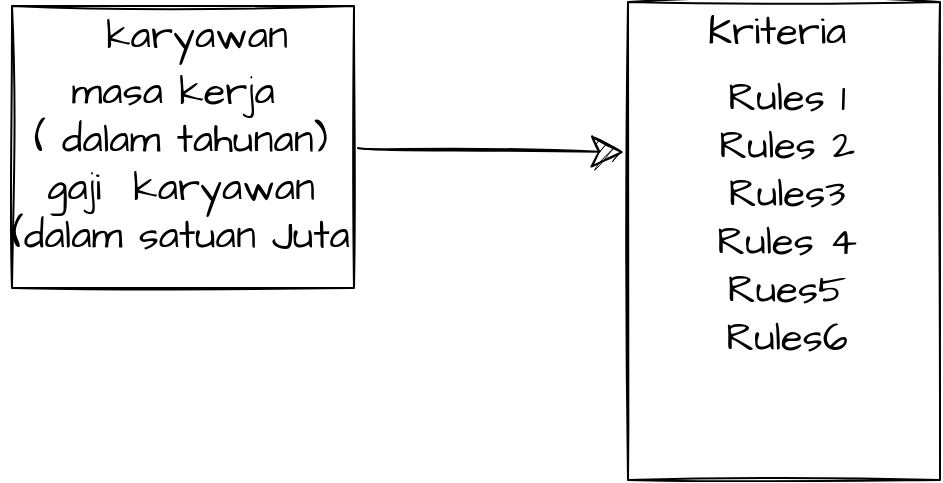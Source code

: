 <mxfile version="16.2.4" type="google"><diagram id="BJs3rYiI8BKDiPHnesZE" name="Page-1"><mxGraphModel dx="1268" dy="888" grid="0" gridSize="10" guides="1" tooltips="1" connect="1" arrows="1" fold="1" page="0" pageScale="1" pageWidth="827" pageHeight="1169" math="0" shadow="0"><root><mxCell id="0"/><mxCell id="1" parent="0"/><mxCell id="8ST5OqcD54nARJ3icEfS-1" value="" style="rounded=0;whiteSpace=wrap;html=1;sketch=1;hachureGap=4;fontFamily=Architects Daughter;fontSource=https%3A%2F%2Ffonts.googleapis.com%2Fcss%3Ffamily%3DArchitects%2BDaughter;fontSize=20;align=left;" vertex="1" parent="1"><mxGeometry x="-188" y="-136" width="171" height="141" as="geometry"/></mxCell><mxCell id="8ST5OqcD54nARJ3icEfS-2" value="karyawan" style="text;html=1;align=center;verticalAlign=middle;resizable=0;points=[];autosize=1;strokeColor=none;fillColor=none;sketch=1;hachureGap=4;fontFamily=Architects Daughter;fontSource=https%3A%2F%2Ffonts.googleapis.com%2Fcss%3Ffamily%3DArchitects%2BDaughter;fontSize=20;" vertex="1" parent="1"><mxGeometry x="-147" y="-136" width="101" height="28" as="geometry"/></mxCell><mxCell id="8ST5OqcD54nARJ3icEfS-3" value="masa kerja&amp;nbsp;&lt;br&gt;( dalam tahunan)&lt;br&gt;gaji&amp;nbsp; karyawan&lt;br&gt;(dalam satuan Juta" style="text;html=1;align=center;verticalAlign=middle;resizable=0;points=[];autosize=1;strokeColor=none;fillColor=none;sketch=1;hachureGap=4;fontFamily=Architects Daughter;fontSource=https%3A%2F%2Ffonts.googleapis.com%2Fcss%3Ffamily%3DArchitects%2BDaughter;fontSize=20;" vertex="1" parent="1"><mxGeometry x="-194" y="-108" width="179" height="100" as="geometry"/></mxCell><mxCell id="8ST5OqcD54nARJ3icEfS-4" value="" style="rounded=0;whiteSpace=wrap;html=1;sketch=1;hachureGap=4;fontFamily=Architects Daughter;fontSource=https%3A%2F%2Ffonts.googleapis.com%2Fcss%3Ffamily%3DArchitects%2BDaughter;fontSize=20;" vertex="1" parent="1"><mxGeometry x="120" y="-138" width="156" height="239" as="geometry"/></mxCell><mxCell id="8ST5OqcD54nARJ3icEfS-5" value="Kriteria" style="text;html=1;align=center;verticalAlign=middle;resizable=0;points=[];autosize=1;strokeColor=none;fillColor=none;sketch=1;hachureGap=4;fontFamily=Architects Daughter;fontSource=https%3A%2F%2Ffonts.googleapis.com%2Fcss%3Ffamily%3DArchitects%2BDaughter;fontSize=20;" vertex="1" parent="1"><mxGeometry x="154" y="-138" width="79" height="28" as="geometry"/></mxCell><mxCell id="8ST5OqcD54nARJ3icEfS-6" value="Rules 1&lt;br&gt;Rules 2&lt;br&gt;Rules3&lt;br&gt;Rules 4&lt;br&gt;Rues5&lt;br&gt;Rules6" style="text;html=1;strokeColor=none;fillColor=none;align=center;verticalAlign=middle;whiteSpace=wrap;rounded=0;sketch=1;hachureGap=4;fontFamily=Architects Daughter;fontSource=https%3A%2F%2Ffonts.googleapis.com%2Fcss%3Ffamily%3DArchitects%2BDaughter;fontSize=20;" vertex="1" parent="1"><mxGeometry x="134" y="-106" width="131" height="150" as="geometry"/></mxCell><mxCell id="8ST5OqcD54nARJ3icEfS-7" value="" style="endArrow=classic;html=1;rounded=0;sketch=1;hachureGap=4;fontFamily=Architects Daughter;fontSource=https%3A%2F%2Ffonts.googleapis.com%2Fcss%3Ffamily%3DArchitects%2BDaughter;fontSize=16;startSize=14;endSize=14;sourcePerimeterSpacing=8;targetPerimeterSpacing=8;curved=1;entryX=-0.013;entryY=0.314;entryDx=0;entryDy=0;entryPerimeter=0;" edge="1" parent="1" target="8ST5OqcD54nARJ3icEfS-4"><mxGeometry width="50" height="50" relative="1" as="geometry"><mxPoint x="-15" y="-65" as="sourcePoint"/><mxPoint x="35" y="-115" as="targetPoint"/><Array as="points"><mxPoint x="-8" y="-65"/></Array></mxGeometry></mxCell></root></mxGraphModel></diagram></mxfile>